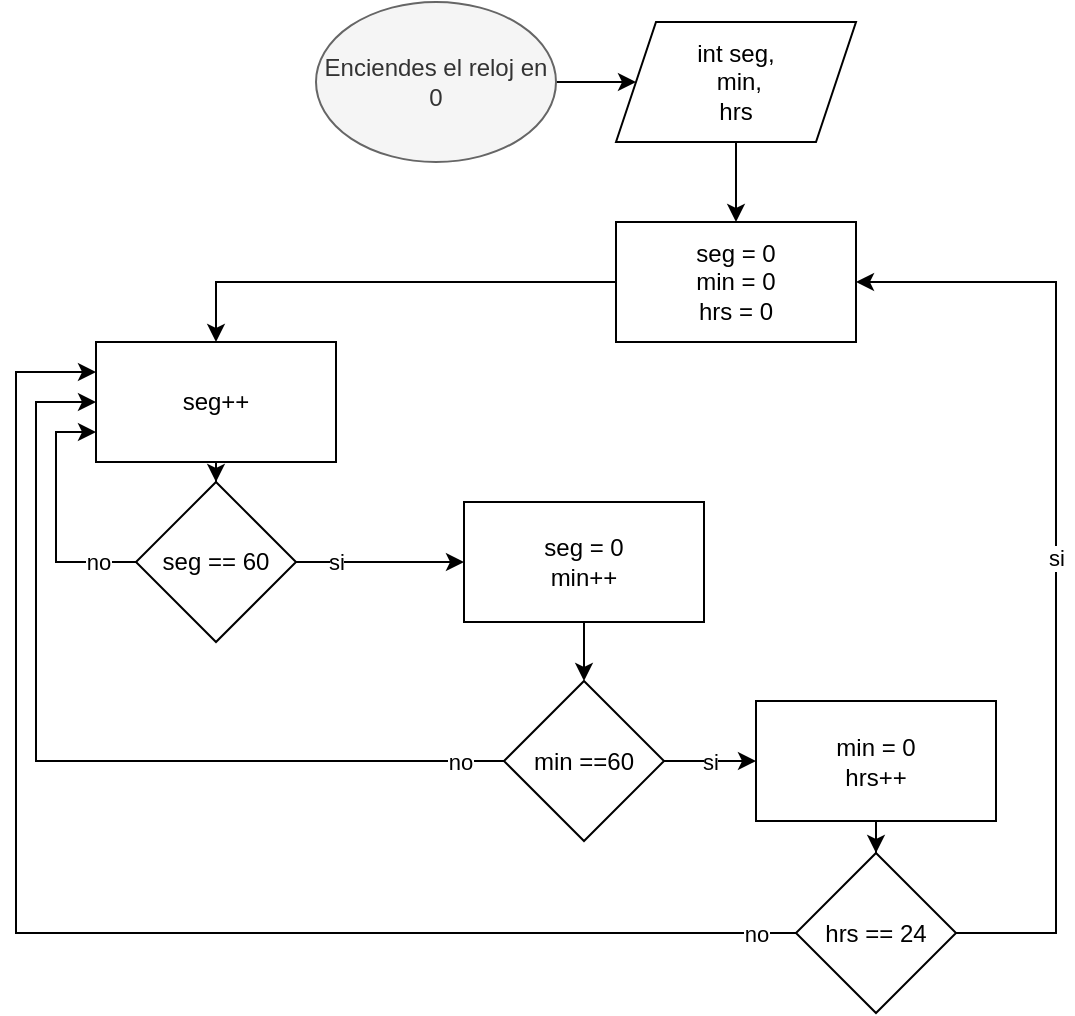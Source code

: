 <mxfile version="14.1.1" type="github">
  <diagram id="C5RBs43oDa-KdzZeNtuy" name="Page-1">
    <mxGraphModel dx="460" dy="851" grid="1" gridSize="10" guides="1" tooltips="1" connect="1" arrows="1" fold="1" page="1" pageScale="1" pageWidth="827" pageHeight="1169" math="0" shadow="0">
      <root>
        <mxCell id="WIyWlLk6GJQsqaUBKTNV-0" />
        <mxCell id="WIyWlLk6GJQsqaUBKTNV-1" parent="WIyWlLk6GJQsqaUBKTNV-0" />
        <mxCell id="6Rj8k4s7zjwcAFOfuELm-27" style="edgeStyle=orthogonalEdgeStyle;rounded=0;orthogonalLoop=1;jettySize=auto;html=1;exitX=1;exitY=0.5;exitDx=0;exitDy=0;entryX=0;entryY=0.5;entryDx=0;entryDy=0;" edge="1" parent="WIyWlLk6GJQsqaUBKTNV-1" source="6Rj8k4s7zjwcAFOfuELm-0" target="6Rj8k4s7zjwcAFOfuELm-1">
          <mxGeometry relative="1" as="geometry" />
        </mxCell>
        <mxCell id="6Rj8k4s7zjwcAFOfuELm-0" value="Enciendes el reloj en 0" style="ellipse;whiteSpace=wrap;html=1;fillColor=#f5f5f5;strokeColor=#666666;fontColor=#333333;" vertex="1" parent="WIyWlLk6GJQsqaUBKTNV-1">
          <mxGeometry x="280" y="220" width="120" height="80" as="geometry" />
        </mxCell>
        <mxCell id="6Rj8k4s7zjwcAFOfuELm-42" value="" style="edgeStyle=orthogonalEdgeStyle;rounded=0;orthogonalLoop=1;jettySize=auto;html=1;" edge="1" parent="WIyWlLk6GJQsqaUBKTNV-1" source="6Rj8k4s7zjwcAFOfuELm-1" target="6Rj8k4s7zjwcAFOfuELm-26">
          <mxGeometry relative="1" as="geometry" />
        </mxCell>
        <mxCell id="6Rj8k4s7zjwcAFOfuELm-1" value="int seg,&lt;br&gt;&amp;nbsp;min, &lt;br&gt;hrs" style="shape=parallelogram;perimeter=parallelogramPerimeter;whiteSpace=wrap;html=1;fixedSize=1;" vertex="1" parent="WIyWlLk6GJQsqaUBKTNV-1">
          <mxGeometry x="430" y="230" width="120" height="60" as="geometry" />
        </mxCell>
        <mxCell id="6Rj8k4s7zjwcAFOfuELm-13" value="" style="edgeStyle=orthogonalEdgeStyle;rounded=0;orthogonalLoop=1;jettySize=auto;html=1;" edge="1" parent="WIyWlLk6GJQsqaUBKTNV-1" source="6Rj8k4s7zjwcAFOfuELm-10" target="6Rj8k4s7zjwcAFOfuELm-12">
          <mxGeometry relative="1" as="geometry" />
        </mxCell>
        <mxCell id="6Rj8k4s7zjwcAFOfuELm-10" value="seg++" style="whiteSpace=wrap;html=1;" vertex="1" parent="WIyWlLk6GJQsqaUBKTNV-1">
          <mxGeometry x="170" y="390" width="120" height="60" as="geometry" />
        </mxCell>
        <mxCell id="6Rj8k4s7zjwcAFOfuELm-18" value="no" style="edgeStyle=orthogonalEdgeStyle;rounded=0;orthogonalLoop=1;jettySize=auto;html=1;exitX=0;exitY=0.5;exitDx=0;exitDy=0;entryX=0;entryY=0.75;entryDx=0;entryDy=0;" edge="1" parent="WIyWlLk6GJQsqaUBKTNV-1" source="6Rj8k4s7zjwcAFOfuELm-12" target="6Rj8k4s7zjwcAFOfuELm-10">
          <mxGeometry x="-0.697" relative="1" as="geometry">
            <mxPoint x="120" y="420" as="targetPoint" />
            <Array as="points">
              <mxPoint x="150" y="500" />
              <mxPoint x="150" y="435" />
            </Array>
            <mxPoint as="offset" />
          </mxGeometry>
        </mxCell>
        <mxCell id="6Rj8k4s7zjwcAFOfuELm-37" value="si" style="edgeStyle=orthogonalEdgeStyle;rounded=0;orthogonalLoop=1;jettySize=auto;html=1;" edge="1" parent="WIyWlLk6GJQsqaUBKTNV-1" source="6Rj8k4s7zjwcAFOfuELm-12" target="6Rj8k4s7zjwcAFOfuELm-14">
          <mxGeometry x="-0.524" relative="1" as="geometry">
            <mxPoint as="offset" />
          </mxGeometry>
        </mxCell>
        <mxCell id="6Rj8k4s7zjwcAFOfuELm-12" value="seg == 60" style="rhombus;whiteSpace=wrap;html=1;" vertex="1" parent="WIyWlLk6GJQsqaUBKTNV-1">
          <mxGeometry x="190" y="460" width="80" height="80" as="geometry" />
        </mxCell>
        <mxCell id="6Rj8k4s7zjwcAFOfuELm-36" value="" style="edgeStyle=orthogonalEdgeStyle;rounded=0;orthogonalLoop=1;jettySize=auto;html=1;" edge="1" parent="WIyWlLk6GJQsqaUBKTNV-1" source="6Rj8k4s7zjwcAFOfuELm-14" target="6Rj8k4s7zjwcAFOfuELm-16">
          <mxGeometry relative="1" as="geometry" />
        </mxCell>
        <mxCell id="6Rj8k4s7zjwcAFOfuELm-14" value="seg = 0&lt;br&gt;min++" style="whiteSpace=wrap;html=1;" vertex="1" parent="WIyWlLk6GJQsqaUBKTNV-1">
          <mxGeometry x="354" y="470" width="120" height="60" as="geometry" />
        </mxCell>
        <mxCell id="6Rj8k4s7zjwcAFOfuELm-35" value="no" style="edgeStyle=orthogonalEdgeStyle;rounded=0;orthogonalLoop=1;jettySize=auto;html=1;exitX=0;exitY=0.5;exitDx=0;exitDy=0;entryX=0;entryY=0.5;entryDx=0;entryDy=0;" edge="1" parent="WIyWlLk6GJQsqaUBKTNV-1" source="6Rj8k4s7zjwcAFOfuELm-16" target="6Rj8k4s7zjwcAFOfuELm-10">
          <mxGeometry x="-0.9" relative="1" as="geometry">
            <Array as="points">
              <mxPoint x="140" y="600" />
              <mxPoint x="140" y="420" />
            </Array>
            <mxPoint as="offset" />
          </mxGeometry>
        </mxCell>
        <mxCell id="6Rj8k4s7zjwcAFOfuELm-40" value="si" style="edgeStyle=orthogonalEdgeStyle;rounded=0;orthogonalLoop=1;jettySize=auto;html=1;" edge="1" parent="WIyWlLk6GJQsqaUBKTNV-1" source="6Rj8k4s7zjwcAFOfuELm-16" target="6Rj8k4s7zjwcAFOfuELm-20">
          <mxGeometry relative="1" as="geometry" />
        </mxCell>
        <mxCell id="6Rj8k4s7zjwcAFOfuELm-16" value="min ==60" style="rhombus;whiteSpace=wrap;html=1;" vertex="1" parent="WIyWlLk6GJQsqaUBKTNV-1">
          <mxGeometry x="374" y="559.5" width="80" height="80" as="geometry" />
        </mxCell>
        <mxCell id="6Rj8k4s7zjwcAFOfuELm-24" value="" style="edgeStyle=orthogonalEdgeStyle;rounded=0;orthogonalLoop=1;jettySize=auto;html=1;" edge="1" parent="WIyWlLk6GJQsqaUBKTNV-1" source="6Rj8k4s7zjwcAFOfuELm-20" target="6Rj8k4s7zjwcAFOfuELm-23">
          <mxGeometry relative="1" as="geometry" />
        </mxCell>
        <mxCell id="6Rj8k4s7zjwcAFOfuELm-20" value="min = 0&lt;br&gt;hrs++" style="whiteSpace=wrap;html=1;" vertex="1" parent="WIyWlLk6GJQsqaUBKTNV-1">
          <mxGeometry x="500" y="569.5" width="120" height="60" as="geometry" />
        </mxCell>
        <mxCell id="6Rj8k4s7zjwcAFOfuELm-38" value="no" style="edgeStyle=orthogonalEdgeStyle;rounded=0;orthogonalLoop=1;jettySize=auto;html=1;exitX=0;exitY=0.5;exitDx=0;exitDy=0;entryX=0;entryY=0.25;entryDx=0;entryDy=0;" edge="1" parent="WIyWlLk6GJQsqaUBKTNV-1" source="6Rj8k4s7zjwcAFOfuELm-23" target="6Rj8k4s7zjwcAFOfuELm-10">
          <mxGeometry x="-0.944" relative="1" as="geometry">
            <mxPoint x="50" y="600" as="targetPoint" />
            <Array as="points">
              <mxPoint x="130" y="686" />
              <mxPoint x="130" y="405" />
            </Array>
            <mxPoint as="offset" />
          </mxGeometry>
        </mxCell>
        <mxCell id="6Rj8k4s7zjwcAFOfuELm-41" value="si" style="edgeStyle=orthogonalEdgeStyle;rounded=0;orthogonalLoop=1;jettySize=auto;html=1;exitX=1;exitY=0.5;exitDx=0;exitDy=0;entryX=1;entryY=0.5;entryDx=0;entryDy=0;" edge="1" parent="WIyWlLk6GJQsqaUBKTNV-1" source="6Rj8k4s7zjwcAFOfuELm-23" target="6Rj8k4s7zjwcAFOfuELm-26">
          <mxGeometry relative="1" as="geometry">
            <Array as="points">
              <mxPoint x="650" y="686" />
              <mxPoint x="650" y="360" />
            </Array>
          </mxGeometry>
        </mxCell>
        <mxCell id="6Rj8k4s7zjwcAFOfuELm-23" value="hrs == 24" style="rhombus;whiteSpace=wrap;html=1;" vertex="1" parent="WIyWlLk6GJQsqaUBKTNV-1">
          <mxGeometry x="520" y="645.5" width="80" height="80" as="geometry" />
        </mxCell>
        <mxCell id="6Rj8k4s7zjwcAFOfuELm-29" style="edgeStyle=orthogonalEdgeStyle;rounded=0;orthogonalLoop=1;jettySize=auto;html=1;exitX=0;exitY=0.5;exitDx=0;exitDy=0;entryX=0.5;entryY=0;entryDx=0;entryDy=0;" edge="1" parent="WIyWlLk6GJQsqaUBKTNV-1" source="6Rj8k4s7zjwcAFOfuELm-26" target="6Rj8k4s7zjwcAFOfuELm-10">
          <mxGeometry relative="1" as="geometry" />
        </mxCell>
        <mxCell id="6Rj8k4s7zjwcAFOfuELm-26" value="seg = 0&lt;br&gt;min = 0&lt;br&gt;hrs = 0" style="rounded=0;whiteSpace=wrap;html=1;" vertex="1" parent="WIyWlLk6GJQsqaUBKTNV-1">
          <mxGeometry x="430" y="330" width="120" height="60" as="geometry" />
        </mxCell>
      </root>
    </mxGraphModel>
  </diagram>
</mxfile>
